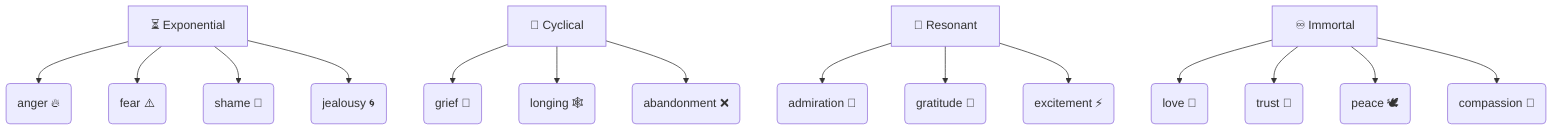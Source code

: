 graph TD
  A[⏳ Exponential] --> A1(anger 🔥)
  A --> A2(fear ⚠️)
  A --> A3(shame 🙈)
  A --> A4(jealousy 🌀)

  B[🔄 Cyclical] --> B1(grief 🌊)
  B --> B2(longing 🕸️)
  B --> B3(abandonment ❌)

  C[🎵 Resonant] --> C1(admiration 🧭)
  C --> C2(gratitude 🌱)
  C --> C3(excitement ⚡)

  D[♾️ Immortal] --> D1(love 💞)
  D --> D2(trust 🤝)
  D --> D3(peace 🕊️)
  D --> D4(compassion 🌿)